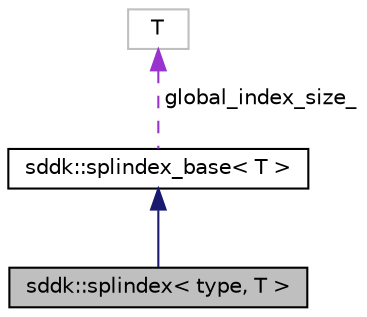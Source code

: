 digraph "sddk::splindex&lt; type, T &gt;"
{
 // INTERACTIVE_SVG=YES
  edge [fontname="Helvetica",fontsize="10",labelfontname="Helvetica",labelfontsize="10"];
  node [fontname="Helvetica",fontsize="10",shape=record];
  Node1 [label="sddk::splindex\< type, T \>",height=0.2,width=0.4,color="black", fillcolor="grey75", style="filled", fontcolor="black"];
  Node2 -> Node1 [dir="back",color="midnightblue",fontsize="10",style="solid",fontname="Helvetica"];
  Node2 [label="sddk::splindex_base\< T \>",height=0.2,width=0.4,color="black", fillcolor="white", style="filled",URL="$classsddk_1_1splindex__base.html",tooltip="Base class for split index. "];
  Node3 -> Node2 [dir="back",color="darkorchid3",fontsize="10",style="dashed",label=" global_index_size_" ,fontname="Helvetica"];
  Node3 [label="T",height=0.2,width=0.4,color="grey75", fillcolor="white", style="filled"];
}
